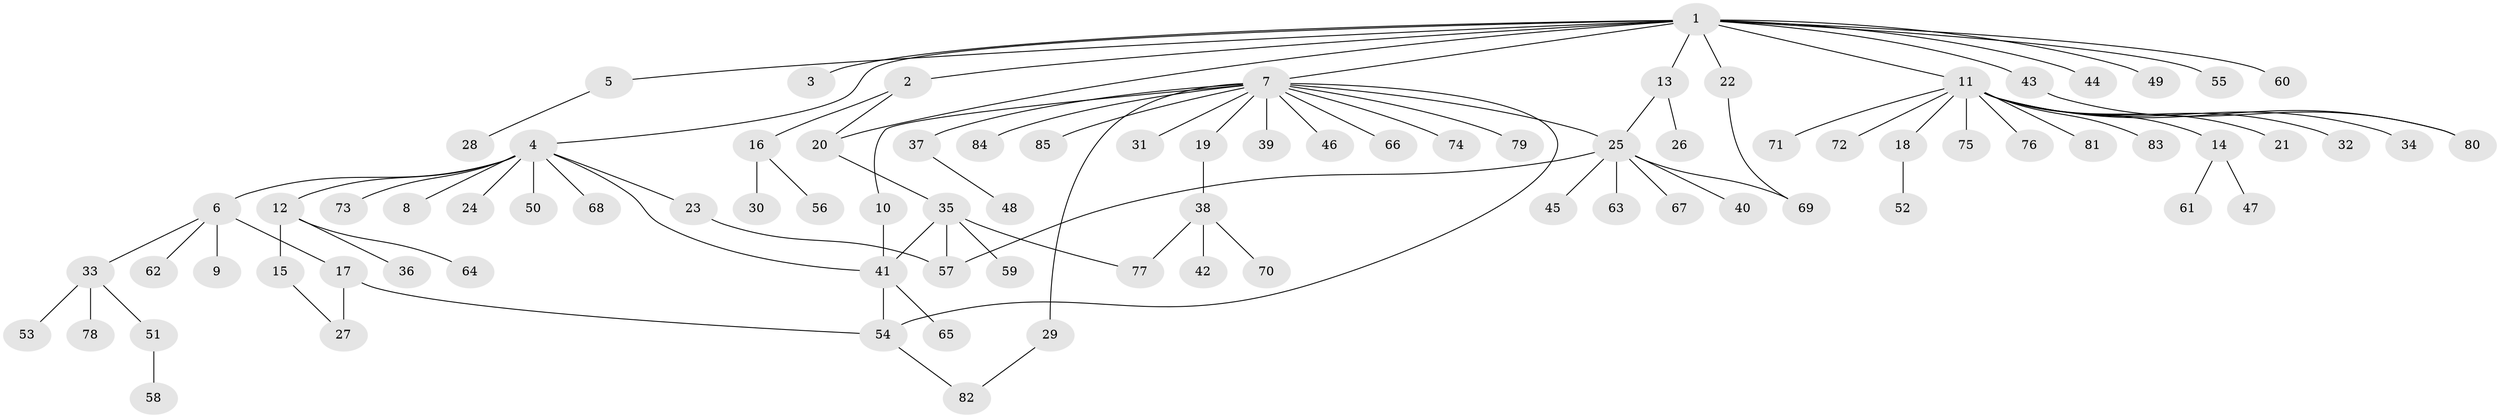 // original degree distribution, {15: 0.008264462809917356, 4: 0.049586776859504134, 1: 0.6115702479338843, 11: 0.008264462809917356, 2: 0.17355371900826447, 6: 0.024793388429752067, 17: 0.008264462809917356, 3: 0.06611570247933884, 14: 0.008264462809917356, 5: 0.03305785123966942, 9: 0.008264462809917356}
// Generated by graph-tools (version 1.1) at 2025/50/03/04/25 22:50:40]
// undirected, 85 vertices, 97 edges
graph export_dot {
  node [color=gray90,style=filled];
  1;
  2;
  3;
  4;
  5;
  6;
  7;
  8;
  9;
  10;
  11;
  12;
  13;
  14;
  15;
  16;
  17;
  18;
  19;
  20;
  21;
  22;
  23;
  24;
  25;
  26;
  27;
  28;
  29;
  30;
  31;
  32;
  33;
  34;
  35;
  36;
  37;
  38;
  39;
  40;
  41;
  42;
  43;
  44;
  45;
  46;
  47;
  48;
  49;
  50;
  51;
  52;
  53;
  54;
  55;
  56;
  57;
  58;
  59;
  60;
  61;
  62;
  63;
  64;
  65;
  66;
  67;
  68;
  69;
  70;
  71;
  72;
  73;
  74;
  75;
  76;
  77;
  78;
  79;
  80;
  81;
  82;
  83;
  84;
  85;
  1 -- 2 [weight=1.0];
  1 -- 3 [weight=1.0];
  1 -- 4 [weight=1.0];
  1 -- 5 [weight=1.0];
  1 -- 7 [weight=1.0];
  1 -- 11 [weight=1.0];
  1 -- 13 [weight=1.0];
  1 -- 20 [weight=1.0];
  1 -- 22 [weight=1.0];
  1 -- 43 [weight=1.0];
  1 -- 44 [weight=1.0];
  1 -- 49 [weight=1.0];
  1 -- 55 [weight=1.0];
  1 -- 60 [weight=1.0];
  2 -- 16 [weight=1.0];
  2 -- 20 [weight=1.0];
  4 -- 6 [weight=1.0];
  4 -- 8 [weight=1.0];
  4 -- 12 [weight=1.0];
  4 -- 23 [weight=1.0];
  4 -- 24 [weight=1.0];
  4 -- 41 [weight=1.0];
  4 -- 50 [weight=1.0];
  4 -- 68 [weight=1.0];
  4 -- 73 [weight=1.0];
  5 -- 28 [weight=1.0];
  6 -- 9 [weight=1.0];
  6 -- 17 [weight=1.0];
  6 -- 33 [weight=1.0];
  6 -- 62 [weight=1.0];
  7 -- 10 [weight=1.0];
  7 -- 19 [weight=1.0];
  7 -- 25 [weight=1.0];
  7 -- 29 [weight=1.0];
  7 -- 31 [weight=1.0];
  7 -- 37 [weight=1.0];
  7 -- 39 [weight=1.0];
  7 -- 46 [weight=1.0];
  7 -- 54 [weight=1.0];
  7 -- 66 [weight=1.0];
  7 -- 74 [weight=1.0];
  7 -- 79 [weight=1.0];
  7 -- 84 [weight=1.0];
  7 -- 85 [weight=1.0];
  10 -- 41 [weight=1.0];
  11 -- 14 [weight=1.0];
  11 -- 18 [weight=1.0];
  11 -- 21 [weight=1.0];
  11 -- 32 [weight=1.0];
  11 -- 34 [weight=1.0];
  11 -- 71 [weight=1.0];
  11 -- 72 [weight=1.0];
  11 -- 75 [weight=1.0];
  11 -- 76 [weight=1.0];
  11 -- 80 [weight=1.0];
  11 -- 81 [weight=1.0];
  11 -- 83 [weight=1.0];
  12 -- 15 [weight=1.0];
  12 -- 36 [weight=1.0];
  12 -- 64 [weight=1.0];
  13 -- 25 [weight=1.0];
  13 -- 26 [weight=1.0];
  14 -- 47 [weight=1.0];
  14 -- 61 [weight=1.0];
  15 -- 27 [weight=1.0];
  16 -- 30 [weight=1.0];
  16 -- 56 [weight=1.0];
  17 -- 27 [weight=2.0];
  17 -- 54 [weight=1.0];
  18 -- 52 [weight=1.0];
  19 -- 38 [weight=1.0];
  20 -- 35 [weight=1.0];
  22 -- 69 [weight=1.0];
  23 -- 57 [weight=1.0];
  25 -- 40 [weight=1.0];
  25 -- 45 [weight=1.0];
  25 -- 57 [weight=1.0];
  25 -- 63 [weight=1.0];
  25 -- 67 [weight=1.0];
  25 -- 69 [weight=1.0];
  29 -- 82 [weight=1.0];
  33 -- 51 [weight=1.0];
  33 -- 53 [weight=1.0];
  33 -- 78 [weight=1.0];
  35 -- 41 [weight=1.0];
  35 -- 57 [weight=1.0];
  35 -- 59 [weight=1.0];
  35 -- 77 [weight=1.0];
  37 -- 48 [weight=1.0];
  38 -- 42 [weight=1.0];
  38 -- 70 [weight=1.0];
  38 -- 77 [weight=1.0];
  41 -- 54 [weight=1.0];
  41 -- 65 [weight=1.0];
  43 -- 80 [weight=1.0];
  51 -- 58 [weight=1.0];
  54 -- 82 [weight=1.0];
}
